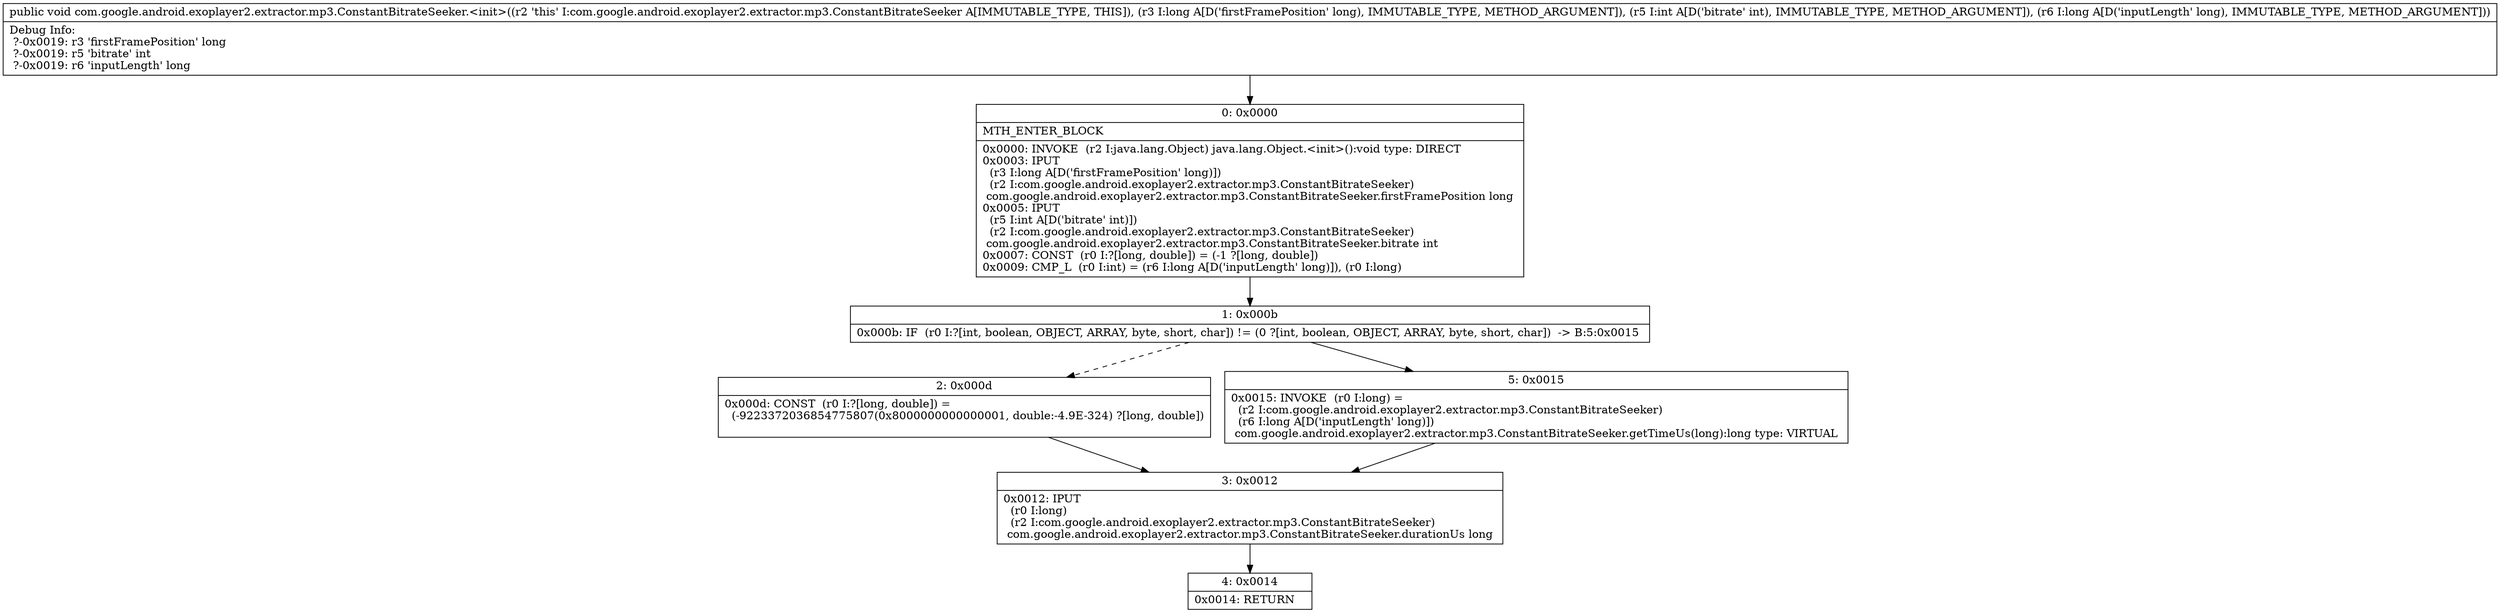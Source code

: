 digraph "CFG forcom.google.android.exoplayer2.extractor.mp3.ConstantBitrateSeeker.\<init\>(JIJ)V" {
Node_0 [shape=record,label="{0\:\ 0x0000|MTH_ENTER_BLOCK\l|0x0000: INVOKE  (r2 I:java.lang.Object) java.lang.Object.\<init\>():void type: DIRECT \l0x0003: IPUT  \l  (r3 I:long A[D('firstFramePosition' long)])\l  (r2 I:com.google.android.exoplayer2.extractor.mp3.ConstantBitrateSeeker)\l com.google.android.exoplayer2.extractor.mp3.ConstantBitrateSeeker.firstFramePosition long \l0x0005: IPUT  \l  (r5 I:int A[D('bitrate' int)])\l  (r2 I:com.google.android.exoplayer2.extractor.mp3.ConstantBitrateSeeker)\l com.google.android.exoplayer2.extractor.mp3.ConstantBitrateSeeker.bitrate int \l0x0007: CONST  (r0 I:?[long, double]) = (\-1 ?[long, double]) \l0x0009: CMP_L  (r0 I:int) = (r6 I:long A[D('inputLength' long)]), (r0 I:long) \l}"];
Node_1 [shape=record,label="{1\:\ 0x000b|0x000b: IF  (r0 I:?[int, boolean, OBJECT, ARRAY, byte, short, char]) != (0 ?[int, boolean, OBJECT, ARRAY, byte, short, char])  \-\> B:5:0x0015 \l}"];
Node_2 [shape=record,label="{2\:\ 0x000d|0x000d: CONST  (r0 I:?[long, double]) = \l  (\-9223372036854775807(0x8000000000000001, double:\-4.9E\-324) ?[long, double])\l \l}"];
Node_3 [shape=record,label="{3\:\ 0x0012|0x0012: IPUT  \l  (r0 I:long)\l  (r2 I:com.google.android.exoplayer2.extractor.mp3.ConstantBitrateSeeker)\l com.google.android.exoplayer2.extractor.mp3.ConstantBitrateSeeker.durationUs long \l}"];
Node_4 [shape=record,label="{4\:\ 0x0014|0x0014: RETURN   \l}"];
Node_5 [shape=record,label="{5\:\ 0x0015|0x0015: INVOKE  (r0 I:long) = \l  (r2 I:com.google.android.exoplayer2.extractor.mp3.ConstantBitrateSeeker)\l  (r6 I:long A[D('inputLength' long)])\l com.google.android.exoplayer2.extractor.mp3.ConstantBitrateSeeker.getTimeUs(long):long type: VIRTUAL \l}"];
MethodNode[shape=record,label="{public void com.google.android.exoplayer2.extractor.mp3.ConstantBitrateSeeker.\<init\>((r2 'this' I:com.google.android.exoplayer2.extractor.mp3.ConstantBitrateSeeker A[IMMUTABLE_TYPE, THIS]), (r3 I:long A[D('firstFramePosition' long), IMMUTABLE_TYPE, METHOD_ARGUMENT]), (r5 I:int A[D('bitrate' int), IMMUTABLE_TYPE, METHOD_ARGUMENT]), (r6 I:long A[D('inputLength' long), IMMUTABLE_TYPE, METHOD_ARGUMENT]))  | Debug Info:\l  ?\-0x0019: r3 'firstFramePosition' long\l  ?\-0x0019: r5 'bitrate' int\l  ?\-0x0019: r6 'inputLength' long\l}"];
MethodNode -> Node_0;
Node_0 -> Node_1;
Node_1 -> Node_2[style=dashed];
Node_1 -> Node_5;
Node_2 -> Node_3;
Node_3 -> Node_4;
Node_5 -> Node_3;
}

